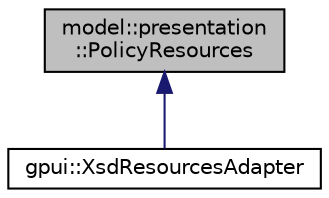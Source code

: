 digraph "model::presentation::PolicyResources"
{
 // LATEX_PDF_SIZE
  edge [fontname="Helvetica",fontsize="10",labelfontname="Helvetica",labelfontsize="10"];
  node [fontname="Helvetica",fontsize="10",shape=record];
  Node1 [label="model::presentation\l::PolicyResources",height=0.2,width=0.4,color="black", fillcolor="grey75", style="filled", fontcolor="black",tooltip="The PolicyResources class Represents container for localized policy resources and display elements."];
  Node1 -> Node2 [dir="back",color="midnightblue",fontsize="10",style="solid",fontname="Helvetica"];
  Node2 [label="gpui::XsdResourcesAdapter",height=0.2,width=0.4,color="black", fillcolor="white", style="filled",URL="$classgpui_1_1_xsd_resources_adapter.html",tooltip=" "];
}
